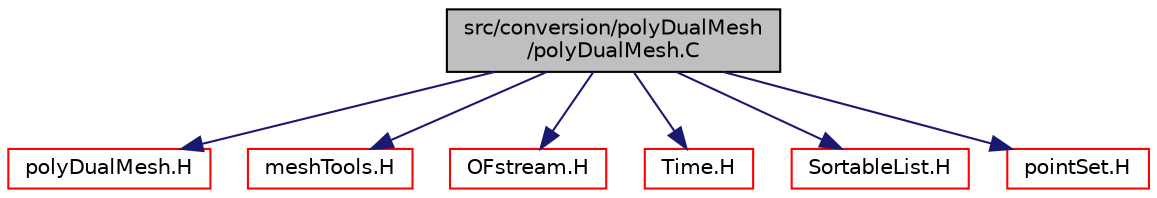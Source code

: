 digraph "src/conversion/polyDualMesh/polyDualMesh.C"
{
  bgcolor="transparent";
  edge [fontname="Helvetica",fontsize="10",labelfontname="Helvetica",labelfontsize="10"];
  node [fontname="Helvetica",fontsize="10",shape=record];
  Node0 [label="src/conversion/polyDualMesh\l/polyDualMesh.C",height=0.2,width=0.4,color="black", fillcolor="grey75", style="filled", fontcolor="black"];
  Node0 -> Node1 [color="midnightblue",fontsize="10",style="solid",fontname="Helvetica"];
  Node1 [label="polyDualMesh.H",height=0.2,width=0.4,color="red",URL="$a00233.html"];
  Node0 -> Node236 [color="midnightblue",fontsize="10",style="solid",fontname="Helvetica"];
  Node236 [label="meshTools.H",height=0.2,width=0.4,color="red",URL="$a08357.html"];
  Node0 -> Node237 [color="midnightblue",fontsize="10",style="solid",fontname="Helvetica"];
  Node237 [label="OFstream.H",height=0.2,width=0.4,color="red",URL="$a09791.html"];
  Node0 -> Node239 [color="midnightblue",fontsize="10",style="solid",fontname="Helvetica"];
  Node239 [label="Time.H",height=0.2,width=0.4,color="red",URL="$a10025.html"];
  Node0 -> Node278 [color="midnightblue",fontsize="10",style="solid",fontname="Helvetica"];
  Node278 [label="SortableList.H",height=0.2,width=0.4,color="red",URL="$a09440.html"];
  Node0 -> Node279 [color="midnightblue",fontsize="10",style="solid",fontname="Helvetica"];
  Node279 [label="pointSet.H",height=0.2,width=0.4,color="red",URL="$a08834.html"];
}

